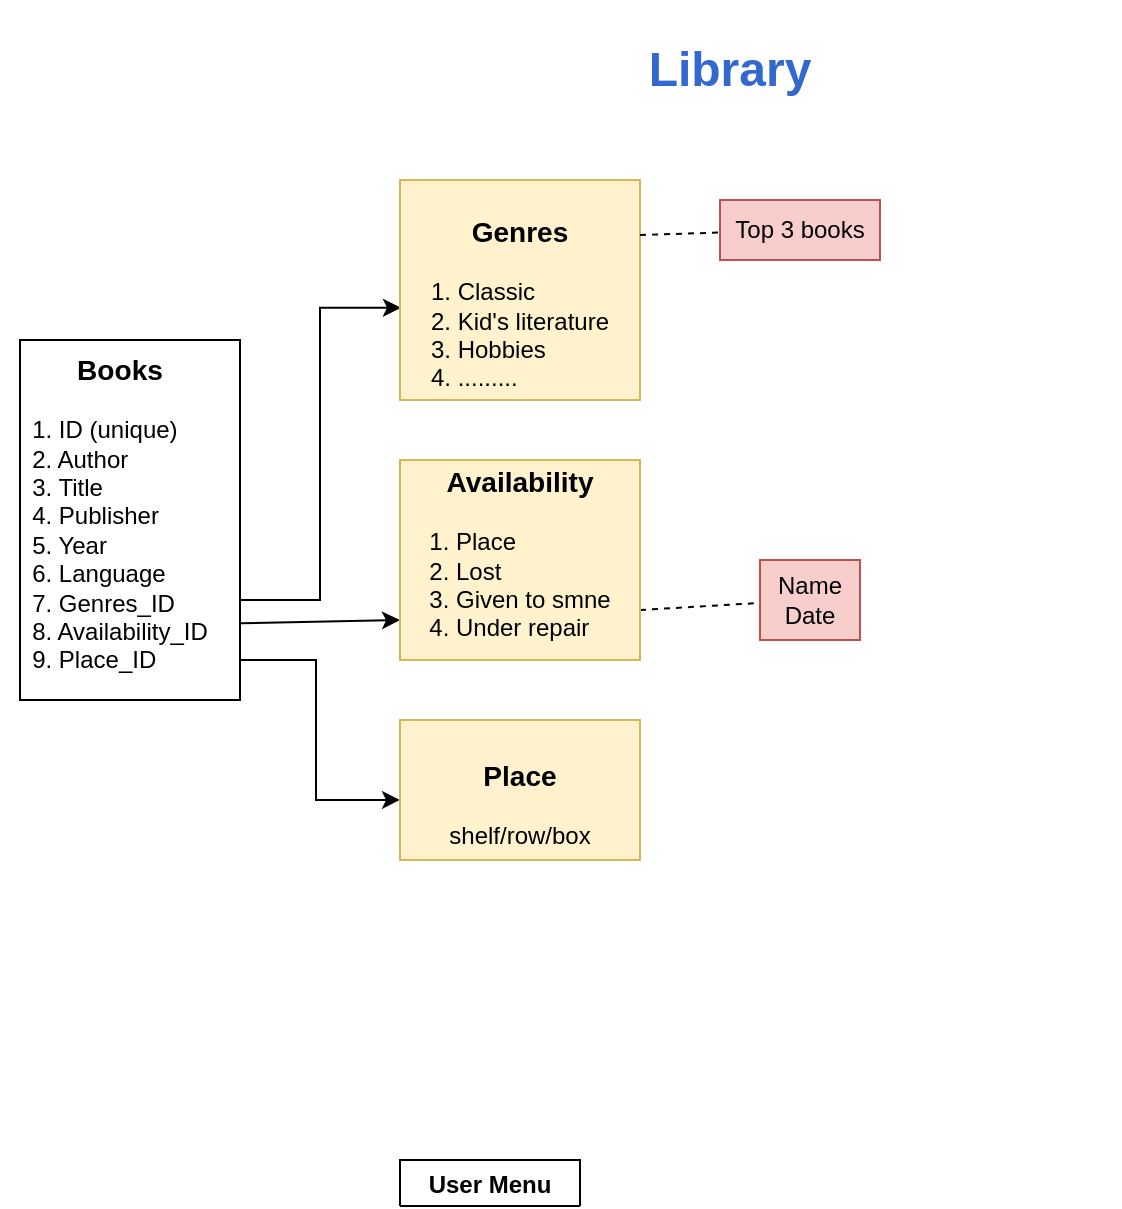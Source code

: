 <mxfile version="15.0.3" type="device"><diagram id="anRxO0F-wpTq64ykbKsn" name="Page-1"><mxGraphModel dx="981" dy="487" grid="1" gridSize="10" guides="1" tooltips="1" connect="1" arrows="1" fold="1" page="1" pageScale="1" pageWidth="827" pageHeight="1169" math="0" shadow="0"><root><mxCell id="0"/><mxCell id="1" parent="0"/><mxCell id="zYfCgY2K60KRQGS9q8ei-4" value="&lt;h1&gt;&lt;font style=&quot;font-size: 24px&quot; color=&quot;#3368CF&quot;&gt;Library&lt;/font&gt;&lt;/h1&gt;" style="text;html=1;strokeColor=none;fillColor=none;align=center;verticalAlign=middle;whiteSpace=wrap;rounded=0;" vertex="1" parent="1"><mxGeometry x="200" y="110" width="390" height="70" as="geometry"/></mxCell><mxCell id="zYfCgY2K60KRQGS9q8ei-8" style="edgeStyle=orthogonalEdgeStyle;rounded=0;orthogonalLoop=1;jettySize=auto;html=1;exitX=0.5;exitY=1;exitDx=0;exitDy=0;" edge="1" parent="1"><mxGeometry relative="1" as="geometry"><mxPoint x="115" y="330" as="sourcePoint"/><mxPoint x="115" y="330" as="targetPoint"/></mxGeometry></mxCell><mxCell id="zYfCgY2K60KRQGS9q8ei-26" style="edgeStyle=orthogonalEdgeStyle;rounded=0;orthogonalLoop=1;jettySize=auto;html=1;exitX=1;exitY=0.25;exitDx=0;exitDy=0;entryX=0.004;entryY=0.581;entryDx=0;entryDy=0;entryPerimeter=0;" edge="1" parent="1" source="zYfCgY2K60KRQGS9q8ei-14" target="zYfCgY2K60KRQGS9q8ei-17"><mxGeometry relative="1" as="geometry"><Array as="points"><mxPoint x="150" y="410"/><mxPoint x="190" y="410"/><mxPoint x="190" y="264"/></Array></mxGeometry></mxCell><mxCell id="zYfCgY2K60KRQGS9q8ei-35" style="edgeStyle=orthogonalEdgeStyle;rounded=0;orthogonalLoop=1;jettySize=auto;html=1;entryX=0;entryY=0.571;entryDx=0;entryDy=0;entryPerimeter=0;" edge="1" parent="1" source="zYfCgY2K60KRQGS9q8ei-14" target="zYfCgY2K60KRQGS9q8ei-23"><mxGeometry relative="1" as="geometry"><Array as="points"><mxPoint x="188" y="440"/><mxPoint x="188" y="510"/></Array></mxGeometry></mxCell><mxCell id="zYfCgY2K60KRQGS9q8ei-17" value="&lt;h3&gt;&lt;font style=&quot;font-size: 14px&quot;&gt;Genres&lt;/font&gt;&lt;/h3&gt;&lt;div align=&quot;left&quot;&gt;1. Classic&lt;/div&gt;&lt;div align=&quot;left&quot;&gt;2. Kid's literature&lt;/div&gt;&lt;div align=&quot;left&quot;&gt;3. Hobbies&lt;/div&gt;&lt;div align=&quot;left&quot;&gt;4. .........&lt;br&gt;&lt;/div&gt;" style="rounded=0;whiteSpace=wrap;html=1;fillColor=#fff2cc;strokeColor=#d6b656;" vertex="1" parent="1"><mxGeometry x="230" y="200" width="120" height="110" as="geometry"/></mxCell><mxCell id="zYfCgY2K60KRQGS9q8ei-23" value="&lt;div&gt;&lt;h3&gt;Place &lt;/h3&gt;&lt;/div&gt;&lt;div&gt;shelf/row/box&lt;br&gt;&lt;/div&gt;" style="text;html=1;strokeColor=#d6b656;fillColor=#fff2cc;align=center;verticalAlign=middle;whiteSpace=wrap;rounded=0;" vertex="1" parent="1"><mxGeometry x="230" y="470" width="120" height="70" as="geometry"/></mxCell><mxCell id="zYfCgY2K60KRQGS9q8ei-37" value="" style="endArrow=classic;html=1;entryX=0;entryY=0.8;entryDx=0;entryDy=0;entryPerimeter=0;exitX=1.004;exitY=0.787;exitDx=0;exitDy=0;exitPerimeter=0;" edge="1" parent="1" source="zYfCgY2K60KRQGS9q8ei-14" target="zYfCgY2K60KRQGS9q8ei-18"><mxGeometry width="50" height="50" relative="1" as="geometry"><mxPoint x="150" y="430" as="sourcePoint"/><mxPoint x="200" y="380" as="targetPoint"/></mxGeometry></mxCell><mxCell id="zYfCgY2K60KRQGS9q8ei-39" value="" style="endArrow=none;dashed=1;html=1;" edge="1" parent="1" target="zYfCgY2K60KRQGS9q8ei-40"><mxGeometry width="50" height="50" relative="1" as="geometry"><mxPoint x="350" y="415" as="sourcePoint"/><mxPoint x="400" y="415" as="targetPoint"/></mxGeometry></mxCell><mxCell id="zYfCgY2K60KRQGS9q8ei-45" value="" style="endArrow=none;dashed=1;html=1;exitX=1;exitY=0.25;exitDx=0;exitDy=0;" edge="1" parent="1" source="zYfCgY2K60KRQGS9q8ei-17" target="zYfCgY2K60KRQGS9q8ei-46"><mxGeometry width="50" height="50" relative="1" as="geometry"><mxPoint x="355" y="250" as="sourcePoint"/><mxPoint x="420" y="228" as="targetPoint"/><Array as="points"/></mxGeometry></mxCell><mxCell id="zYfCgY2K60KRQGS9q8ei-46" value="Top 3 books" style="rounded=0;whiteSpace=wrap;html=1;fillColor=#f8cecc;strokeColor=#b85450;container=1;" vertex="1" parent="1"><mxGeometry x="390" y="210" width="80" height="30" as="geometry"/></mxCell><mxCell id="zYfCgY2K60KRQGS9q8ei-91" value="User Menu" style="swimlane;startSize=29;" vertex="1" collapsed="1" parent="1"><mxGeometry x="230" y="690" width="90" height="23" as="geometry"><mxRectangle x="230" y="660" width="200" height="160" as="alternateBounds"/></mxGeometry></mxCell><mxCell id="zYfCgY2K60KRQGS9q8ei-92" value="&lt;div align=&quot;left&quot;&gt;1. Enter Author&lt;/div&gt;&lt;div align=&quot;left&quot;&gt;2. Enter Title&lt;/div&gt;&lt;div align=&quot;left&quot;&gt;3. Enter Genre&lt;/div&gt;&lt;div align=&quot;left&quot;&gt;4. Show the list of all books&lt;/div&gt;&lt;div align=&quot;left&quot;&gt;5. Add a new book&lt;/div&gt;&lt;div align=&quot;left&quot;&gt;6. Remove a book&lt;/div&gt;&lt;div align=&quot;left&quot;&gt;7. Show Top-3 books&lt;br&gt;&lt;/div&gt;" style="text;html=1;align=left;verticalAlign=middle;resizable=0;points=[];autosize=1;strokeColor=none;rotation=0;container=1;" vertex="1" parent="zYfCgY2K60KRQGS9q8ei-91"><mxGeometry x="20" y="38.5" width="160" height="110" as="geometry"/></mxCell><mxCell id="zYfCgY2K60KRQGS9q8ei-103" value="" style="rounded=1;whiteSpace=wrap;html=1;fillColor=none;gradientColor=none;align=left;" vertex="1" parent="zYfCgY2K60KRQGS9q8ei-92"><mxGeometry x="-10" width="170" height="110" as="geometry"/></mxCell><mxCell id="zYfCgY2K60KRQGS9q8ei-104" value="" style="group" vertex="1" connectable="0" parent="1"><mxGeometry x="30" y="280" width="120" height="180" as="geometry"/></mxCell><mxCell id="zYfCgY2K60KRQGS9q8ei-14" value="" style="rounded=0;whiteSpace=wrap;html=1;" vertex="1" parent="zYfCgY2K60KRQGS9q8ei-104"><mxGeometry x="10" width="110" height="180" as="geometry"/></mxCell><mxCell id="zYfCgY2K60KRQGS9q8ei-15" value="&lt;div&gt;&lt;h3&gt;Books&lt;/h3&gt;&lt;/div&gt;&lt;div align=&quot;left&quot;&gt;1. ID (unique)&lt;/div&gt;&lt;div align=&quot;left&quot;&gt;2. Author&lt;/div&gt;&lt;div align=&quot;left&quot;&gt;3. Title&lt;/div&gt;&lt;div align=&quot;left&quot;&gt;4. Publisher&lt;/div&gt;&lt;div align=&quot;left&quot;&gt;5. Year&lt;/div&gt;&lt;div align=&quot;left&quot;&gt;6. Language&lt;/div&gt;&lt;div align=&quot;left&quot;&gt;7. Genres_ID&lt;/div&gt;&lt;div align=&quot;left&quot;&gt;8. Availability_ID&lt;/div&gt;&lt;div align=&quot;left&quot;&gt;9. Place_ID&lt;br&gt;&lt;/div&gt;" style="text;html=1;strokeColor=none;fillColor=none;align=center;verticalAlign=middle;whiteSpace=wrap;rounded=0;" vertex="1" parent="zYfCgY2K60KRQGS9q8ei-104"><mxGeometry y="70" width="120" height="20" as="geometry"/></mxCell><mxCell id="zYfCgY2K60KRQGS9q8ei-105" value="" style="group" vertex="1" connectable="0" parent="1"><mxGeometry x="230" y="340" width="120" height="100" as="geometry"/></mxCell><mxCell id="zYfCgY2K60KRQGS9q8ei-18" value="" style="rounded=0;whiteSpace=wrap;html=1;fillColor=#fff2cc;strokeColor=#d6b656;" vertex="1" parent="zYfCgY2K60KRQGS9q8ei-105"><mxGeometry width="120" height="100" as="geometry"/></mxCell><mxCell id="zYfCgY2K60KRQGS9q8ei-19" value="&lt;div&gt;&lt;h3&gt;Availability&lt;/h3&gt;&lt;/div&gt;&lt;div align=&quot;left&quot;&gt;1. Place&lt;/div&gt;&lt;div align=&quot;left&quot;&gt;2. Lost&lt;br&gt;&lt;/div&gt;&lt;div align=&quot;left&quot;&gt;3. Given to smne&lt;/div&gt;&lt;div align=&quot;left&quot;&gt;4. Under repair&lt;br&gt;&lt;/div&gt;" style="text;html=1;strokeColor=none;fillColor=none;align=center;verticalAlign=middle;whiteSpace=wrap;rounded=0;" vertex="1" parent="zYfCgY2K60KRQGS9q8ei-105"><mxGeometry x="5" y="30" width="110" height="20" as="geometry"/></mxCell><mxCell id="zYfCgY2K60KRQGS9q8ei-106" value="" style="group" vertex="1" connectable="0" parent="1"><mxGeometry x="410" y="390" width="50" height="40" as="geometry"/></mxCell><mxCell id="zYfCgY2K60KRQGS9q8ei-40" value="" style="rounded=0;whiteSpace=wrap;html=1;fillColor=#f8cecc;strokeColor=#b85450;" vertex="1" parent="zYfCgY2K60KRQGS9q8ei-106"><mxGeometry width="50" height="40" as="geometry"/></mxCell><mxCell id="zYfCgY2K60KRQGS9q8ei-41" value="&lt;div&gt;Name&lt;/div&gt;&lt;div&gt;Date&lt;br&gt;&lt;/div&gt;" style="text;html=1;strokeColor=none;fillColor=none;align=center;verticalAlign=middle;whiteSpace=wrap;rounded=0;" vertex="1" parent="zYfCgY2K60KRQGS9q8ei-106"><mxGeometry x="5" y="10" width="40" height="20" as="geometry"/></mxCell></root></mxGraphModel></diagram></mxfile>
